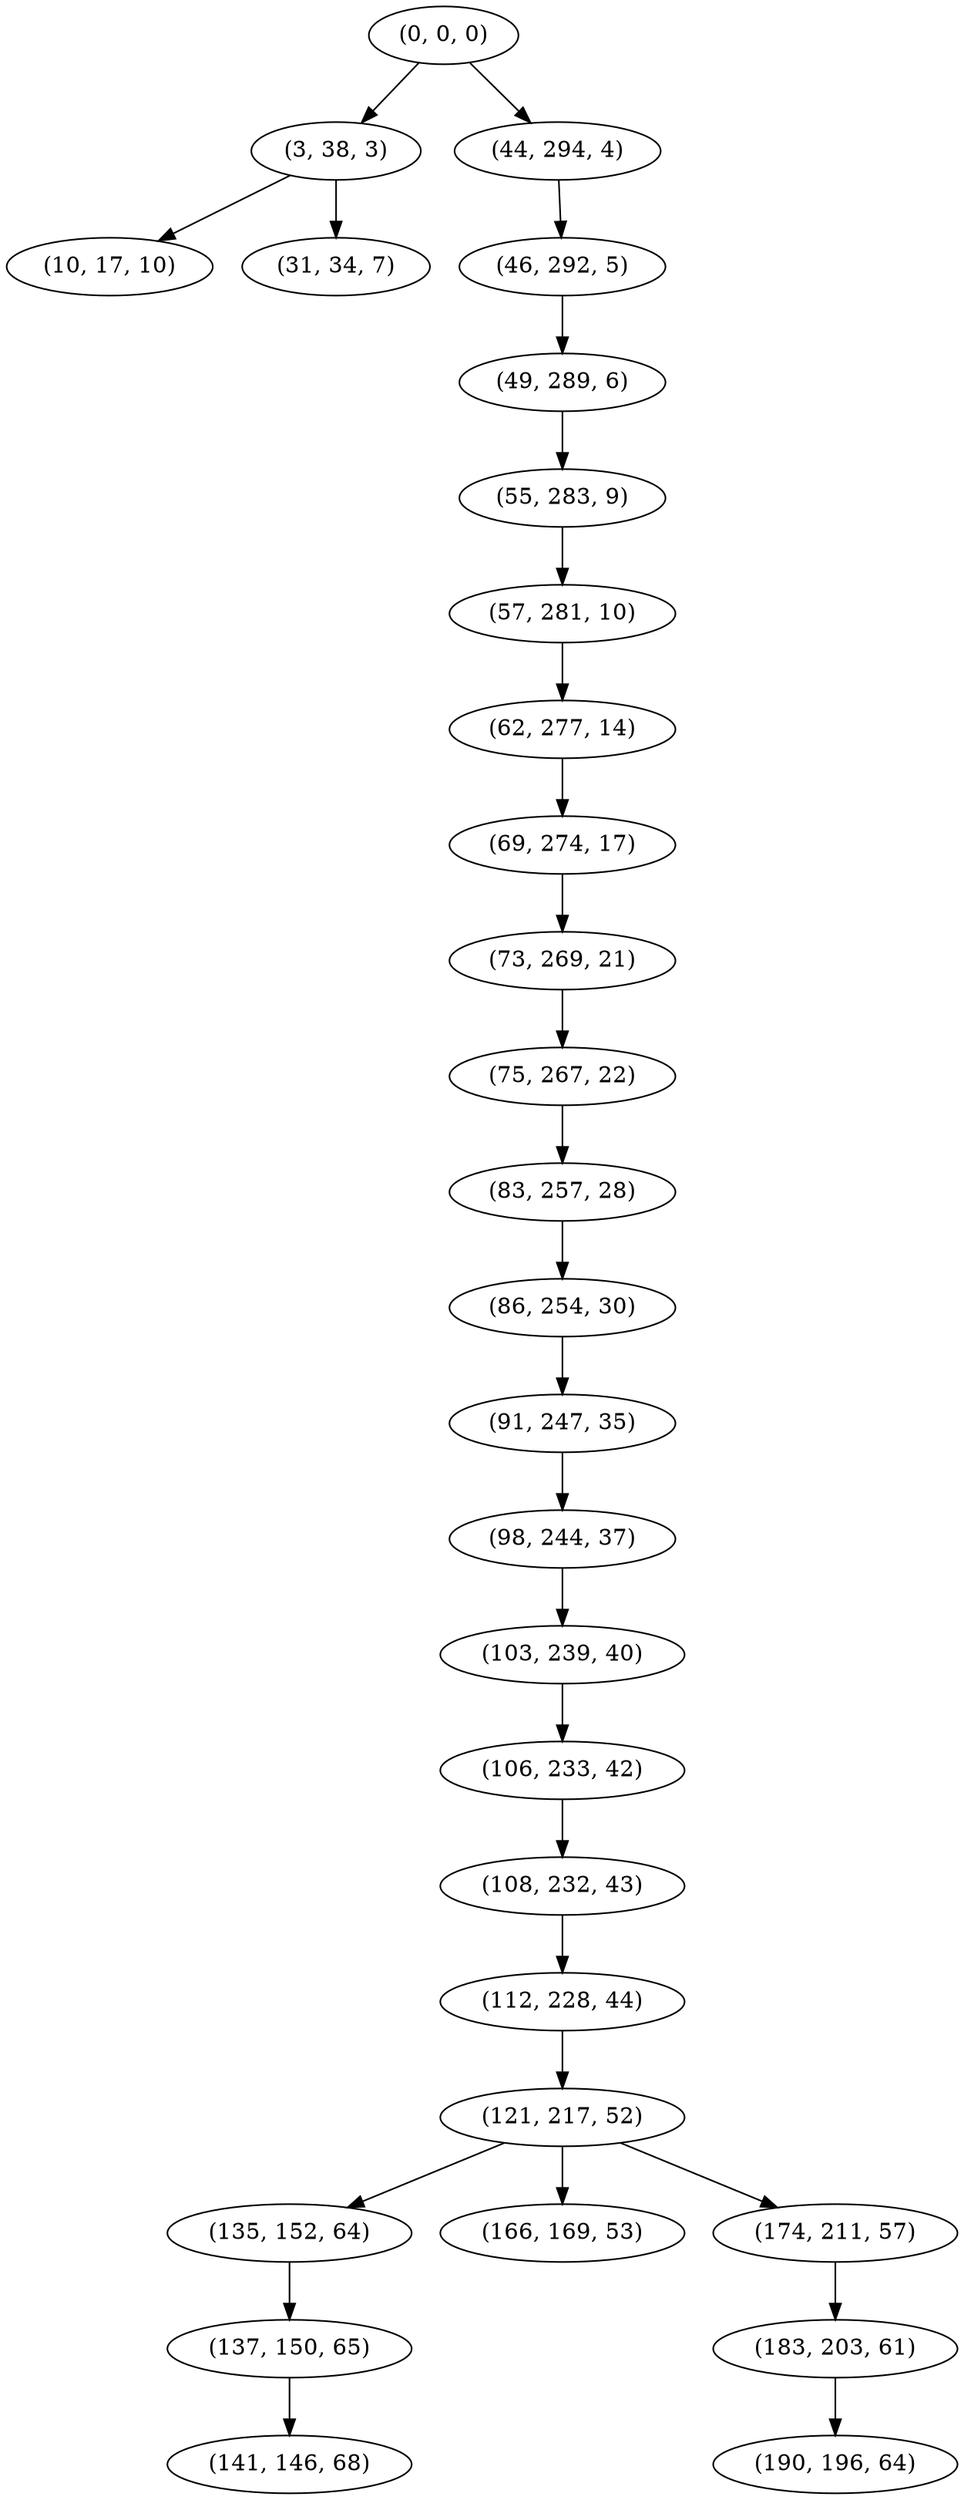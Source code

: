 digraph tree {
    "(0, 0, 0)";
    "(3, 38, 3)";
    "(10, 17, 10)";
    "(31, 34, 7)";
    "(44, 294, 4)";
    "(46, 292, 5)";
    "(49, 289, 6)";
    "(55, 283, 9)";
    "(57, 281, 10)";
    "(62, 277, 14)";
    "(69, 274, 17)";
    "(73, 269, 21)";
    "(75, 267, 22)";
    "(83, 257, 28)";
    "(86, 254, 30)";
    "(91, 247, 35)";
    "(98, 244, 37)";
    "(103, 239, 40)";
    "(106, 233, 42)";
    "(108, 232, 43)";
    "(112, 228, 44)";
    "(121, 217, 52)";
    "(135, 152, 64)";
    "(137, 150, 65)";
    "(141, 146, 68)";
    "(166, 169, 53)";
    "(174, 211, 57)";
    "(183, 203, 61)";
    "(190, 196, 64)";
    "(0, 0, 0)" -> "(3, 38, 3)";
    "(0, 0, 0)" -> "(44, 294, 4)";
    "(3, 38, 3)" -> "(10, 17, 10)";
    "(3, 38, 3)" -> "(31, 34, 7)";
    "(44, 294, 4)" -> "(46, 292, 5)";
    "(46, 292, 5)" -> "(49, 289, 6)";
    "(49, 289, 6)" -> "(55, 283, 9)";
    "(55, 283, 9)" -> "(57, 281, 10)";
    "(57, 281, 10)" -> "(62, 277, 14)";
    "(62, 277, 14)" -> "(69, 274, 17)";
    "(69, 274, 17)" -> "(73, 269, 21)";
    "(73, 269, 21)" -> "(75, 267, 22)";
    "(75, 267, 22)" -> "(83, 257, 28)";
    "(83, 257, 28)" -> "(86, 254, 30)";
    "(86, 254, 30)" -> "(91, 247, 35)";
    "(91, 247, 35)" -> "(98, 244, 37)";
    "(98, 244, 37)" -> "(103, 239, 40)";
    "(103, 239, 40)" -> "(106, 233, 42)";
    "(106, 233, 42)" -> "(108, 232, 43)";
    "(108, 232, 43)" -> "(112, 228, 44)";
    "(112, 228, 44)" -> "(121, 217, 52)";
    "(121, 217, 52)" -> "(135, 152, 64)";
    "(121, 217, 52)" -> "(166, 169, 53)";
    "(121, 217, 52)" -> "(174, 211, 57)";
    "(135, 152, 64)" -> "(137, 150, 65)";
    "(137, 150, 65)" -> "(141, 146, 68)";
    "(174, 211, 57)" -> "(183, 203, 61)";
    "(183, 203, 61)" -> "(190, 196, 64)";
}

